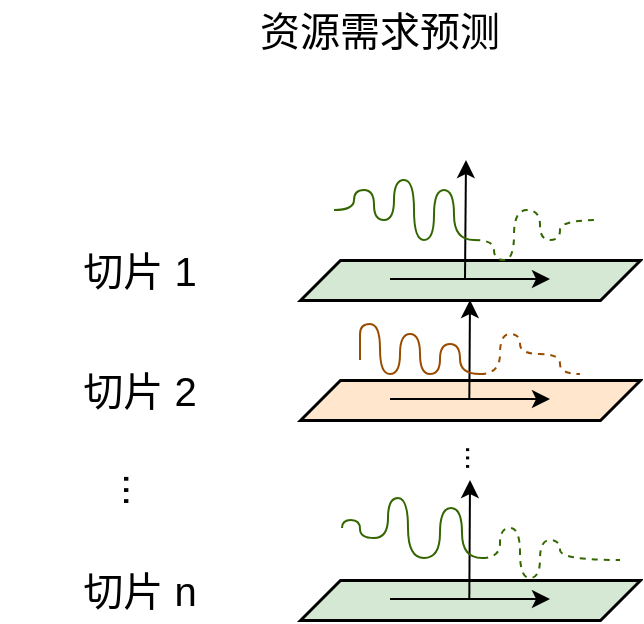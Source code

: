 <mxfile version="20.8.20" type="github">
  <diagram id="wFE0QG_FPsp0jaGvCLVb" name="Page-1">
    <mxGraphModel dx="600" dy="314" grid="1" gridSize="10" guides="1" tooltips="1" connect="1" arrows="1" fold="1" page="1" pageScale="1" pageWidth="850" pageHeight="1100" math="0" shadow="0">
      <root>
        <mxCell id="0" />
        <mxCell id="1" parent="0" />
        <mxCell id="NA-kvrosjsrN2b9CNBUJ-3" value="资源需求预测" style="text;strokeColor=none;align=center;fillColor=none;html=1;verticalAlign=middle;whiteSpace=wrap;rounded=0;fontSize=20;" vertex="1" parent="1">
          <mxGeometry x="120" y="120" width="140" height="30" as="geometry" />
        </mxCell>
        <mxCell id="NA-kvrosjsrN2b9CNBUJ-4" value="" style="shape=parallelogram;perimeter=parallelogramPerimeter;whiteSpace=wrap;html=1;fixedSize=1;strokeColor=default;strokeWidth=1.5;fontSize=20;fillColor=#d5e8d4;" vertex="1" parent="1">
          <mxGeometry x="150" y="250" width="170" height="20" as="geometry" />
        </mxCell>
        <mxCell id="NA-kvrosjsrN2b9CNBUJ-7" value="切片 1" style="text;strokeColor=none;align=center;fillColor=none;html=1;verticalAlign=middle;whiteSpace=wrap;rounded=0;fontSize=20;" vertex="1" parent="1">
          <mxGeometry y="240" width="140" height="30" as="geometry" />
        </mxCell>
        <mxCell id="NA-kvrosjsrN2b9CNBUJ-8" value="切片 2" style="text;strokeColor=none;align=center;fillColor=none;html=1;verticalAlign=middle;whiteSpace=wrap;rounded=0;fontSize=20;" vertex="1" parent="1">
          <mxGeometry y="300" width="140" height="30" as="geometry" />
        </mxCell>
        <mxCell id="NA-kvrosjsrN2b9CNBUJ-9" value="切片 n" style="text;strokeColor=none;align=center;fillColor=none;html=1;verticalAlign=middle;whiteSpace=wrap;rounded=0;fontSize=20;" vertex="1" parent="1">
          <mxGeometry y="400" width="140" height="30" as="geometry" />
        </mxCell>
        <mxCell id="NA-kvrosjsrN2b9CNBUJ-10" value="" style="shape=parallelogram;perimeter=parallelogramPerimeter;whiteSpace=wrap;html=1;fixedSize=1;strokeColor=#000000;strokeWidth=1.5;fontSize=20;fillColor=#ffe6cc;" vertex="1" parent="1">
          <mxGeometry x="150" y="310" width="170" height="20" as="geometry" />
        </mxCell>
        <mxCell id="NA-kvrosjsrN2b9CNBUJ-11" value="" style="shape=parallelogram;perimeter=parallelogramPerimeter;whiteSpace=wrap;html=1;fixedSize=1;strokeColor=default;strokeWidth=1.5;fontSize=20;fillColor=#d5e8d4;" vertex="1" parent="1">
          <mxGeometry x="150" y="410" width="170" height="20" as="geometry" />
        </mxCell>
        <mxCell id="NA-kvrosjsrN2b9CNBUJ-12" value="" style="endArrow=classic;html=1;rounded=0;fontSize=20;" edge="1" parent="1">
          <mxGeometry width="50" height="50" relative="1" as="geometry">
            <mxPoint x="195" y="259.5" as="sourcePoint" />
            <mxPoint x="275" y="259.5" as="targetPoint" />
          </mxGeometry>
        </mxCell>
        <mxCell id="NA-kvrosjsrN2b9CNBUJ-14" value="" style="endArrow=classic;html=1;rounded=0;fontSize=20;" edge="1" parent="1">
          <mxGeometry width="50" height="50" relative="1" as="geometry">
            <mxPoint x="195" y="319.5" as="sourcePoint" />
            <mxPoint x="275" y="319.5" as="targetPoint" />
          </mxGeometry>
        </mxCell>
        <mxCell id="NA-kvrosjsrN2b9CNBUJ-15" value="" style="endArrow=classic;html=1;rounded=0;fontSize=20;" edge="1" parent="1">
          <mxGeometry width="50" height="50" relative="1" as="geometry">
            <mxPoint x="195" y="419.5" as="sourcePoint" />
            <mxPoint x="275" y="419.5" as="targetPoint" />
          </mxGeometry>
        </mxCell>
        <mxCell id="NA-kvrosjsrN2b9CNBUJ-16" value="" style="endArrow=classic;html=1;rounded=0;fontSize=20;" edge="1" parent="1">
          <mxGeometry width="50" height="50" relative="1" as="geometry">
            <mxPoint x="232.5" y="259.5" as="sourcePoint" />
            <mxPoint x="233" y="200" as="targetPoint" />
          </mxGeometry>
        </mxCell>
        <mxCell id="NA-kvrosjsrN2b9CNBUJ-18" value="" style="endArrow=classic;html=1;rounded=0;fontSize=20;entryX=0.5;entryY=1;entryDx=0;entryDy=0;" edge="1" parent="1" target="NA-kvrosjsrN2b9CNBUJ-4">
          <mxGeometry width="50" height="50" relative="1" as="geometry">
            <mxPoint x="234.66" y="319.5" as="sourcePoint" />
            <mxPoint x="235.16" y="290" as="targetPoint" />
          </mxGeometry>
        </mxCell>
        <mxCell id="NA-kvrosjsrN2b9CNBUJ-19" value="" style="endArrow=classic;html=1;rounded=0;fontSize=20;" edge="1" parent="1">
          <mxGeometry width="50" height="50" relative="1" as="geometry">
            <mxPoint x="234.66" y="419.5" as="sourcePoint" />
            <mxPoint x="235" y="360" as="targetPoint" />
          </mxGeometry>
        </mxCell>
        <mxCell id="NA-kvrosjsrN2b9CNBUJ-22" value="" style="endArrow=none;html=1;rounded=0;fontSize=20;edgeStyle=orthogonalEdgeStyle;elbow=vertical;curved=1;endFill=0;fillColor=#d5e8d4;strokeColor=#336600;" edge="1" parent="1">
          <mxGeometry width="50" height="50" relative="1" as="geometry">
            <mxPoint x="167" y="224.98" as="sourcePoint" />
            <mxPoint x="237" y="240" as="targetPoint" />
            <Array as="points">
              <mxPoint x="177" y="224.98" />
              <mxPoint x="177" y="214.98" />
              <mxPoint x="187" y="214.98" />
              <mxPoint x="187" y="229.98" />
              <mxPoint x="197" y="229.98" />
              <mxPoint x="197" y="209.98" />
              <mxPoint x="207" y="209.98" />
              <mxPoint x="207" y="239.98" />
              <mxPoint x="217" y="239.98" />
              <mxPoint x="217" y="214.98" />
              <mxPoint x="227" y="214.98" />
              <mxPoint x="227" y="239.98" />
            </Array>
          </mxGeometry>
        </mxCell>
        <mxCell id="NA-kvrosjsrN2b9CNBUJ-24" value="" style="endArrow=none;html=1;rounded=0;fontSize=20;edgeStyle=orthogonalEdgeStyle;elbow=vertical;curved=1;endFill=0;fillColor=#d5e8d4;strokeColor=#336600;dashed=1;" edge="1" parent="1">
          <mxGeometry width="50" height="50" relative="1" as="geometry">
            <mxPoint x="237" y="240" as="sourcePoint" />
            <mxPoint x="300" y="230" as="targetPoint" />
            <Array as="points">
              <mxPoint x="247" y="240" />
              <mxPoint x="247" y="250" />
              <mxPoint x="257" y="250" />
              <mxPoint x="257" y="225" />
              <mxPoint x="270" y="225" />
              <mxPoint x="270" y="240" />
              <mxPoint x="280" y="240" />
              <mxPoint x="280" y="230" />
            </Array>
          </mxGeometry>
        </mxCell>
        <mxCell id="NA-kvrosjsrN2b9CNBUJ-26" value="" style="endArrow=none;html=1;rounded=0;fontSize=20;edgeStyle=orthogonalEdgeStyle;elbow=vertical;curved=1;endFill=0;fillColor=#ffe6cc;strokeColor=#994C00;" edge="1" parent="1">
          <mxGeometry width="50" height="50" relative="1" as="geometry">
            <mxPoint x="180" y="300" as="sourcePoint" />
            <mxPoint x="240" y="307" as="targetPoint" />
            <Array as="points">
              <mxPoint x="180" y="292" />
              <mxPoint x="180" y="282" />
              <mxPoint x="190" y="282" />
              <mxPoint x="190" y="307" />
              <mxPoint x="200" y="307" />
              <mxPoint x="200" y="287" />
              <mxPoint x="210" y="287" />
              <mxPoint x="210" y="307" />
              <mxPoint x="220" y="307" />
              <mxPoint x="220" y="292" />
              <mxPoint x="230" y="292" />
              <mxPoint x="230" y="307" />
            </Array>
          </mxGeometry>
        </mxCell>
        <mxCell id="NA-kvrosjsrN2b9CNBUJ-27" value="" style="endArrow=none;html=1;rounded=0;fontSize=20;edgeStyle=orthogonalEdgeStyle;elbow=vertical;curved=1;endFill=0;fillColor=#ffe6cc;strokeColor=#994C00;dashed=1;" edge="1" parent="1">
          <mxGeometry width="50" height="50" relative="1" as="geometry">
            <mxPoint x="240" y="307" as="sourcePoint" />
            <mxPoint x="290" y="307" as="targetPoint" />
            <Array as="points">
              <mxPoint x="250" y="307" />
              <mxPoint x="250" y="287" />
              <mxPoint x="260" y="287" />
              <mxPoint x="260" y="297" />
              <mxPoint x="280" y="297" />
              <mxPoint x="280" y="307" />
            </Array>
          </mxGeometry>
        </mxCell>
        <mxCell id="NA-kvrosjsrN2b9CNBUJ-28" value="" style="endArrow=none;html=1;rounded=0;fontSize=20;edgeStyle=orthogonalEdgeStyle;elbow=vertical;curved=1;endFill=0;fillColor=#d5e8d4;strokeColor=#336600;" edge="1" parent="1">
          <mxGeometry width="50" height="50" relative="1" as="geometry">
            <mxPoint x="171" y="383.98" as="sourcePoint" />
            <mxPoint x="241" y="399" as="targetPoint" />
            <Array as="points">
              <mxPoint x="171" y="380" />
              <mxPoint x="180" y="380" />
              <mxPoint x="180" y="389" />
              <mxPoint x="194" y="389" />
              <mxPoint x="194" y="369" />
              <mxPoint x="204" y="369" />
              <mxPoint x="204" y="399" />
              <mxPoint x="220" y="399" />
              <mxPoint x="220" y="374" />
              <mxPoint x="231" y="374" />
              <mxPoint x="231" y="399" />
            </Array>
          </mxGeometry>
        </mxCell>
        <mxCell id="NA-kvrosjsrN2b9CNBUJ-29" value="" style="endArrow=none;html=1;rounded=0;fontSize=20;edgeStyle=orthogonalEdgeStyle;elbow=vertical;curved=1;endFill=0;fillColor=#d5e8d4;strokeColor=#336600;dashed=1;" edge="1" parent="1">
          <mxGeometry width="50" height="50" relative="1" as="geometry">
            <mxPoint x="241" y="399" as="sourcePoint" />
            <mxPoint x="310" y="400" as="targetPoint" />
            <Array as="points">
              <mxPoint x="250" y="399" />
              <mxPoint x="250" y="384" />
              <mxPoint x="260" y="384" />
              <mxPoint x="260" y="409" />
              <mxPoint x="270" y="409" />
              <mxPoint x="270" y="390" />
              <mxPoint x="280" y="390" />
              <mxPoint x="280" y="400" />
            </Array>
          </mxGeometry>
        </mxCell>
        <mxCell id="NA-kvrosjsrN2b9CNBUJ-30" value="..." style="text;strokeColor=none;align=center;fillColor=none;html=1;verticalAlign=middle;whiteSpace=wrap;rounded=0;fontSize=20;rotation=90;" vertex="1" parent="1">
          <mxGeometry x="40" y="350" width="60" height="30" as="geometry" />
        </mxCell>
        <mxCell id="NA-kvrosjsrN2b9CNBUJ-33" value="..." style="text;strokeColor=none;align=center;fillColor=none;html=1;verticalAlign=middle;whiteSpace=wrap;rounded=0;fontSize=15;rotation=90;" vertex="1" parent="1">
          <mxGeometry x="209" y="334" width="60" height="30" as="geometry" />
        </mxCell>
      </root>
    </mxGraphModel>
  </diagram>
</mxfile>
